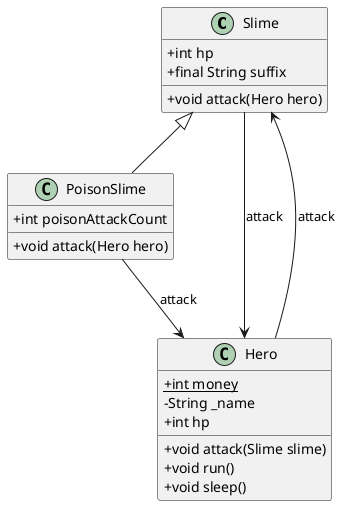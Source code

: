 @startuml
skinparam classAttributeIconSize 0
class Slime {
  +int hp
  +final String suffix
  +void attack(Hero hero)
 }

class PoisonSlime extends Slime {
+int poisonAttackCount
+void attack(Hero hero)
 }

class Hero {
+{static} int money
-String _name
+int hp
+void attack(Slime slime)
+void run()
+void sleep()

}

Slime --> Hero : attack
PoisonSlime --> Hero : attack
Hero --> Slime : attack


@enduml